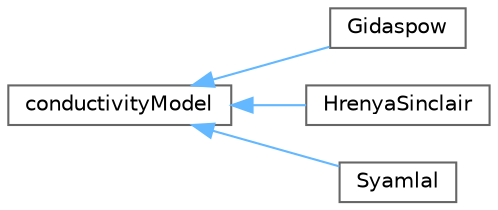 digraph "Graphical Class Hierarchy"
{
 // LATEX_PDF_SIZE
  bgcolor="transparent";
  edge [fontname=Helvetica,fontsize=10,labelfontname=Helvetica,labelfontsize=10];
  node [fontname=Helvetica,fontsize=10,shape=box,height=0.2,width=0.4];
  rankdir="LR";
  Node0 [id="Node000000",label="conductivityModel",height=0.2,width=0.4,color="grey40", fillcolor="white", style="filled",URL="$classFoam_1_1kineticTheoryModels_1_1conductivityModel.html",tooltip=" "];
  Node0 -> Node1 [id="edge4422_Node000000_Node000001",dir="back",color="steelblue1",style="solid",tooltip=" "];
  Node1 [id="Node000001",label="Gidaspow",height=0.2,width=0.4,color="grey40", fillcolor="white", style="filled",URL="$classFoam_1_1kineticTheoryModels_1_1conductivityModels_1_1Gidaspow.html",tooltip=" "];
  Node0 -> Node2 [id="edge4423_Node000000_Node000002",dir="back",color="steelblue1",style="solid",tooltip=" "];
  Node2 [id="Node000002",label="HrenyaSinclair",height=0.2,width=0.4,color="grey40", fillcolor="white", style="filled",URL="$classFoam_1_1kineticTheoryModels_1_1conductivityModels_1_1HrenyaSinclair.html",tooltip=" "];
  Node0 -> Node3 [id="edge4424_Node000000_Node000003",dir="back",color="steelblue1",style="solid",tooltip=" "];
  Node3 [id="Node000003",label="Syamlal",height=0.2,width=0.4,color="grey40", fillcolor="white", style="filled",URL="$classFoam_1_1kineticTheoryModels_1_1conductivityModels_1_1Syamlal.html",tooltip=" "];
}
